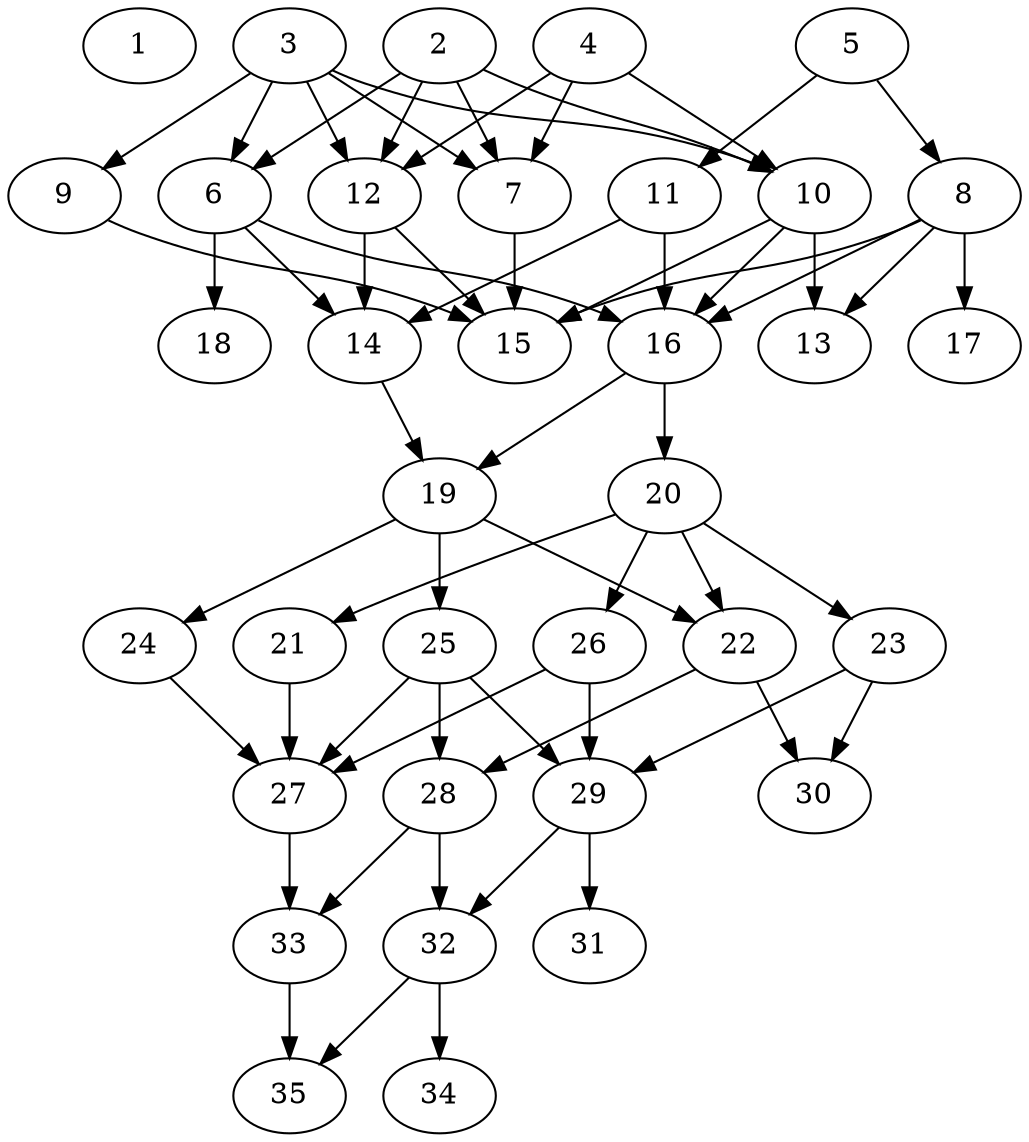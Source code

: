 // DAG automatically generated by daggen at Thu Oct  3 14:05:37 2019
// ./daggen --dot -n 35 --ccr 0.3 --fat 0.5 --regular 0.5 --density 0.7 --mindata 5242880 --maxdata 52428800 
digraph G {
  1 [size="77905920", alpha="0.10", expect_size="23371776"] 
  2 [size="76718080", alpha="0.02", expect_size="23015424"] 
  2 -> 6 [size ="23015424"]
  2 -> 7 [size ="23015424"]
  2 -> 10 [size ="23015424"]
  2 -> 12 [size ="23015424"]
  3 [size="129597440", alpha="0.14", expect_size="38879232"] 
  3 -> 6 [size ="38879232"]
  3 -> 7 [size ="38879232"]
  3 -> 9 [size ="38879232"]
  3 -> 10 [size ="38879232"]
  3 -> 12 [size ="38879232"]
  4 [size="39574187", alpha="0.19", expect_size="11872256"] 
  4 -> 7 [size ="11872256"]
  4 -> 10 [size ="11872256"]
  4 -> 12 [size ="11872256"]
  5 [size="40560640", alpha="0.10", expect_size="12168192"] 
  5 -> 8 [size ="12168192"]
  5 -> 11 [size ="12168192"]
  6 [size="136990720", alpha="0.18", expect_size="41097216"] 
  6 -> 14 [size ="41097216"]
  6 -> 16 [size ="41097216"]
  6 -> 18 [size ="41097216"]
  7 [size="127679147", alpha="0.07", expect_size="38303744"] 
  7 -> 15 [size ="38303744"]
  8 [size="47349760", alpha="0.18", expect_size="14204928"] 
  8 -> 13 [size ="14204928"]
  8 -> 15 [size ="14204928"]
  8 -> 16 [size ="14204928"]
  8 -> 17 [size ="14204928"]
  9 [size="38642347", alpha="0.19", expect_size="11592704"] 
  9 -> 15 [size ="11592704"]
  10 [size="159812267", alpha="0.05", expect_size="47943680"] 
  10 -> 13 [size ="47943680"]
  10 -> 15 [size ="47943680"]
  10 -> 16 [size ="47943680"]
  11 [size="171612160", alpha="0.07", expect_size="51483648"] 
  11 -> 14 [size ="51483648"]
  11 -> 16 [size ="51483648"]
  12 [size="90340693", alpha="0.01", expect_size="27102208"] 
  12 -> 14 [size ="27102208"]
  12 -> 15 [size ="27102208"]
  13 [size="104140800", alpha="0.11", expect_size="31242240"] 
  14 [size="58350933", alpha="0.12", expect_size="17505280"] 
  14 -> 19 [size ="17505280"]
  15 [size="49759573", alpha="0.19", expect_size="14927872"] 
  16 [size="127931733", alpha="0.13", expect_size="38379520"] 
  16 -> 19 [size ="38379520"]
  16 -> 20 [size ="38379520"]
  17 [size="111298560", alpha="0.20", expect_size="33389568"] 
  18 [size="165457920", alpha="0.08", expect_size="49637376"] 
  19 [size="152279040", alpha="0.10", expect_size="45683712"] 
  19 -> 22 [size ="45683712"]
  19 -> 24 [size ="45683712"]
  19 -> 25 [size ="45683712"]
  20 [size="146240853", alpha="0.19", expect_size="43872256"] 
  20 -> 21 [size ="43872256"]
  20 -> 22 [size ="43872256"]
  20 -> 23 [size ="43872256"]
  20 -> 26 [size ="43872256"]
  21 [size="26241707", alpha="0.15", expect_size="7872512"] 
  21 -> 27 [size ="7872512"]
  22 [size="82718720", alpha="0.18", expect_size="24815616"] 
  22 -> 28 [size ="24815616"]
  22 -> 30 [size ="24815616"]
  23 [size="87647573", alpha="0.16", expect_size="26294272"] 
  23 -> 29 [size ="26294272"]
  23 -> 30 [size ="26294272"]
  24 [size="172803413", alpha="0.17", expect_size="51841024"] 
  24 -> 27 [size ="51841024"]
  25 [size="112885760", alpha="0.00", expect_size="33865728"] 
  25 -> 27 [size ="33865728"]
  25 -> 28 [size ="33865728"]
  25 -> 29 [size ="33865728"]
  26 [size="107980800", alpha="0.19", expect_size="32394240"] 
  26 -> 27 [size ="32394240"]
  26 -> 29 [size ="32394240"]
  27 [size="51954347", alpha="0.12", expect_size="15586304"] 
  27 -> 33 [size ="15586304"]
  28 [size="49872213", alpha="0.09", expect_size="14961664"] 
  28 -> 32 [size ="14961664"]
  28 -> 33 [size ="14961664"]
  29 [size="111093760", alpha="0.08", expect_size="33328128"] 
  29 -> 31 [size ="33328128"]
  29 -> 32 [size ="33328128"]
  30 [size="33334613", alpha="0.05", expect_size="10000384"] 
  31 [size="21674667", alpha="0.02", expect_size="6502400"] 
  32 [size="136536747", alpha="0.09", expect_size="40961024"] 
  32 -> 34 [size ="40961024"]
  32 -> 35 [size ="40961024"]
  33 [size="122600107", alpha="0.06", expect_size="36780032"] 
  33 -> 35 [size ="36780032"]
  34 [size="91982507", alpha="0.09", expect_size="27594752"] 
  35 [size="66785280", alpha="0.15", expect_size="20035584"] 
}
